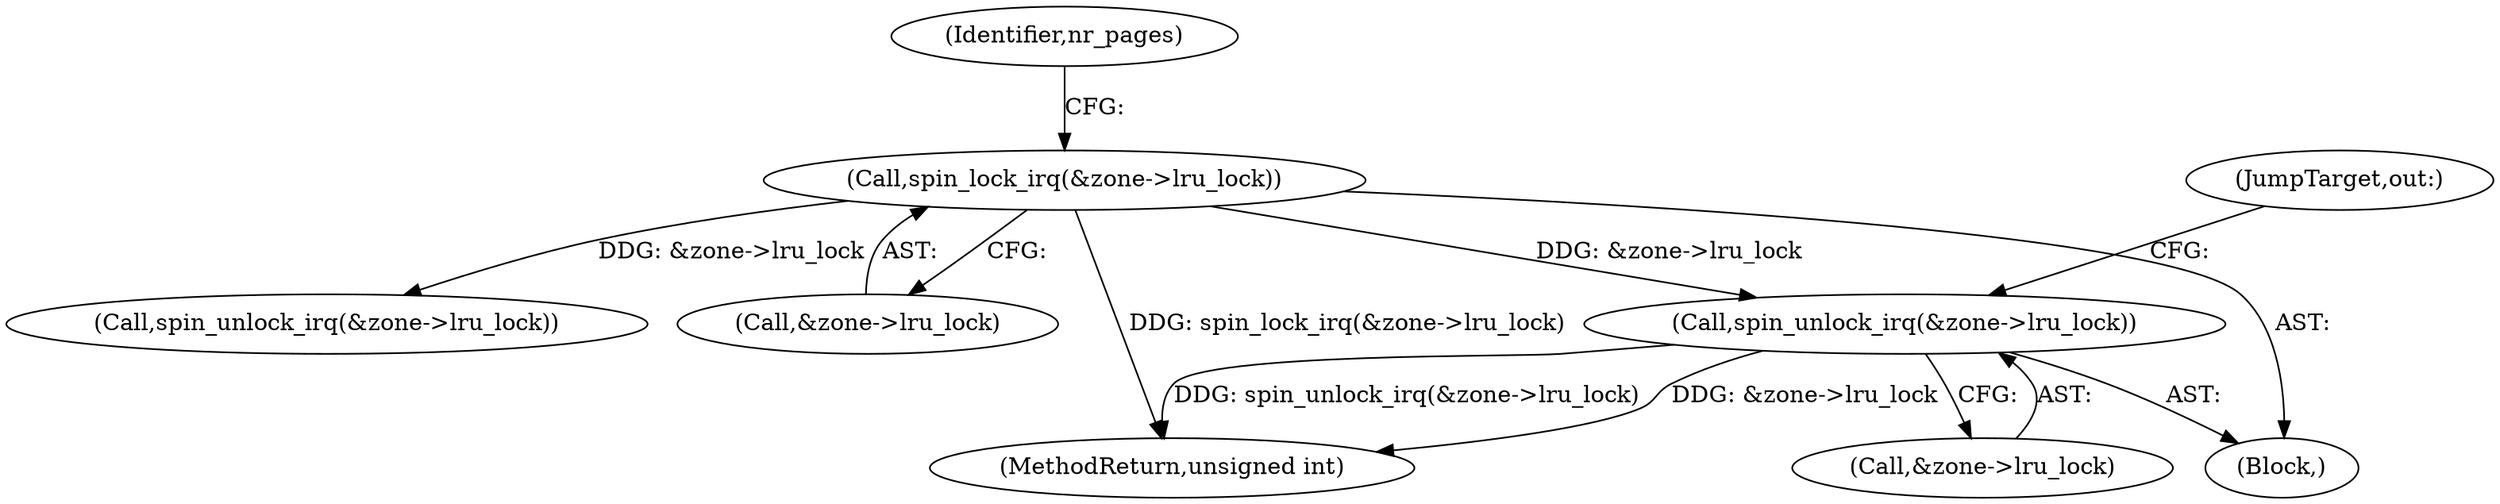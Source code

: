 digraph "0_linux_57e68e9cd65b4b8eb4045a1e0d0746458502554c_0@pointer" {
"1000150" [label="(Call,spin_unlock_irq(&zone->lru_lock))"];
"1000115" [label="(Call,spin_lock_irq(&zone->lru_lock))"];
"1000150" [label="(Call,spin_unlock_irq(&zone->lru_lock))"];
"1000115" [label="(Call,spin_lock_irq(&zone->lru_lock))"];
"1000139" [label="(Call,spin_unlock_irq(&zone->lru_lock))"];
"1000121" [label="(Identifier,nr_pages)"];
"1000116" [label="(Call,&zone->lru_lock)"];
"1000160" [label="(MethodReturn,unsigned int)"];
"1000151" [label="(Call,&zone->lru_lock)"];
"1000155" [label="(JumpTarget,out:)"];
"1000104" [label="(Block,)"];
"1000150" -> "1000104"  [label="AST: "];
"1000150" -> "1000151"  [label="CFG: "];
"1000151" -> "1000150"  [label="AST: "];
"1000155" -> "1000150"  [label="CFG: "];
"1000150" -> "1000160"  [label="DDG: spin_unlock_irq(&zone->lru_lock)"];
"1000150" -> "1000160"  [label="DDG: &zone->lru_lock"];
"1000115" -> "1000150"  [label="DDG: &zone->lru_lock"];
"1000115" -> "1000104"  [label="AST: "];
"1000115" -> "1000116"  [label="CFG: "];
"1000116" -> "1000115"  [label="AST: "];
"1000121" -> "1000115"  [label="CFG: "];
"1000115" -> "1000160"  [label="DDG: spin_lock_irq(&zone->lru_lock)"];
"1000115" -> "1000139"  [label="DDG: &zone->lru_lock"];
}
